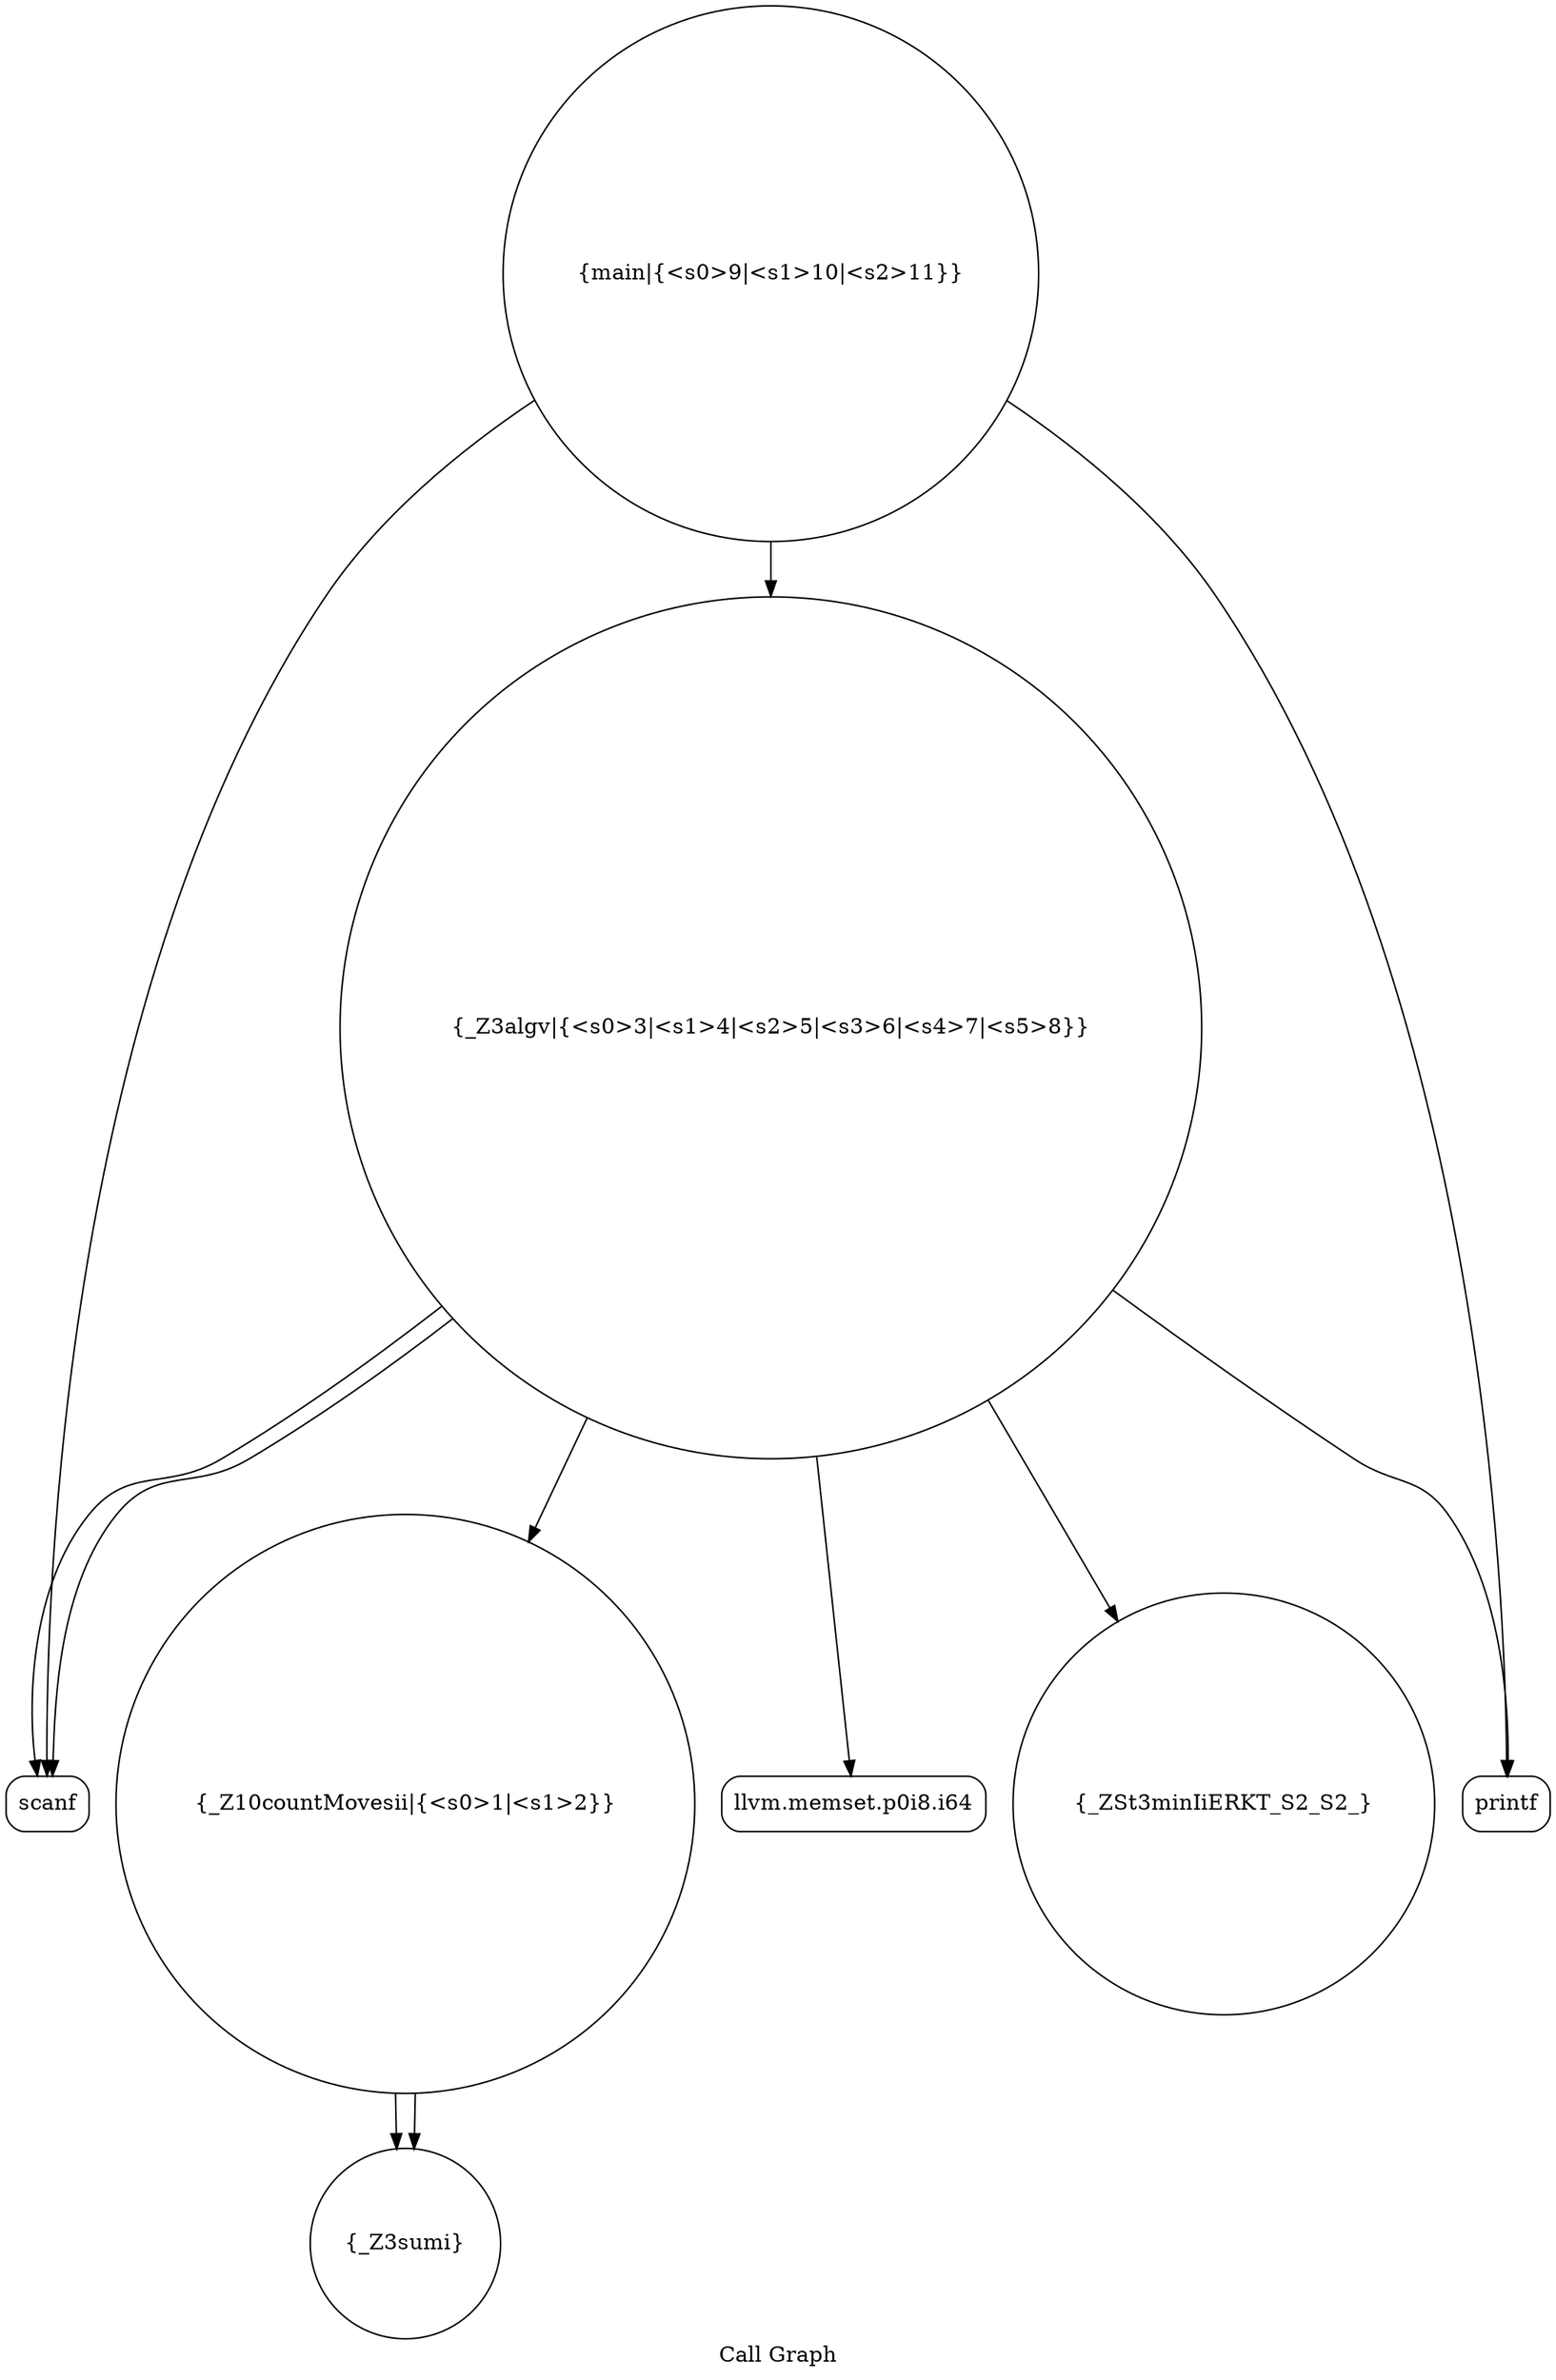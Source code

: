 digraph "Call Graph" {
	label="Call Graph";

	Node0x559a65cc7cf0 [shape=record,shape=circle,label="{_Z3sumi}"];
	Node0x559a65cc8480 [shape=record,shape=circle,label="{main|{<s0>9|<s1>10|<s2>11}}"];
	Node0x559a65cc8480:s0 -> Node0x559a65cc8300[color=black];
	Node0x559a65cc8480:s1 -> Node0x559a65cc8400[color=black];
	Node0x559a65cc8480:s2 -> Node0x559a65cc8200[color=black];
	Node0x559a65cc8200 [shape=record,shape=circle,label="{_Z3algv|{<s0>3|<s1>4|<s2>5|<s3>6|<s4>7|<s5>8}}"];
	Node0x559a65cc8200:s0 -> Node0x559a65cc8280[color=black];
	Node0x559a65cc8200:s1 -> Node0x559a65cc8300[color=black];
	Node0x559a65cc8200:s2 -> Node0x559a65cc8300[color=black];
	Node0x559a65cc8200:s3 -> Node0x559a65cc8380[color=black];
	Node0x559a65cc8200:s4 -> Node0x559a65cc8180[color=black];
	Node0x559a65cc8200:s5 -> Node0x559a65cc8400[color=black];
	Node0x559a65cc8300 [shape=record,shape=Mrecord,label="{scanf}"];
	Node0x559a65cc8400 [shape=record,shape=Mrecord,label="{printf}"];
	Node0x559a65cc8180 [shape=record,shape=circle,label="{_Z10countMovesii|{<s0>1|<s1>2}}"];
	Node0x559a65cc8180:s0 -> Node0x559a65cc7cf0[color=black];
	Node0x559a65cc8180:s1 -> Node0x559a65cc7cf0[color=black];
	Node0x559a65cc8280 [shape=record,shape=Mrecord,label="{llvm.memset.p0i8.i64}"];
	Node0x559a65cc8380 [shape=record,shape=circle,label="{_ZSt3minIiERKT_S2_S2_}"];
}
